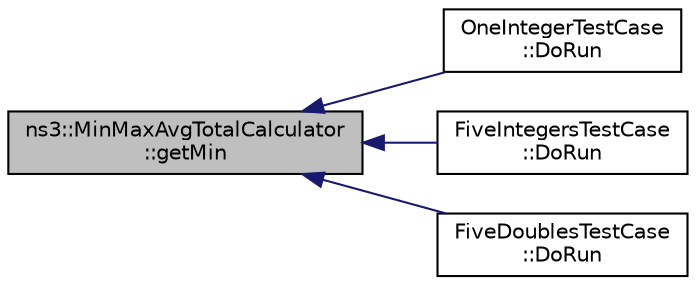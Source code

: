 digraph "ns3::MinMaxAvgTotalCalculator::getMin"
{
  edge [fontname="Helvetica",fontsize="10",labelfontname="Helvetica",labelfontsize="10"];
  node [fontname="Helvetica",fontsize="10",shape=record];
  rankdir="LR";
  Node1 [label="ns3::MinMaxAvgTotalCalculator\l::getMin",height=0.2,width=0.4,color="black", fillcolor="grey75", style="filled", fontcolor="black"];
  Node1 -> Node2 [dir="back",color="midnightblue",fontsize="10",style="solid"];
  Node2 [label="OneIntegerTestCase\l::DoRun",height=0.2,width=0.4,color="black", fillcolor="white", style="filled",URL="$dd/d57/classOneIntegerTestCase.html#aee15b1016f3aa6790914defdd9bb9342",tooltip="Implementation to actually run this TestCase. "];
  Node1 -> Node3 [dir="back",color="midnightblue",fontsize="10",style="solid"];
  Node3 [label="FiveIntegersTestCase\l::DoRun",height=0.2,width=0.4,color="black", fillcolor="white", style="filled",URL="$d2/def/classFiveIntegersTestCase.html#ae59367f468ecf68bcc4b92bf4df5660c",tooltip="Implementation to actually run this TestCase. "];
  Node1 -> Node4 [dir="back",color="midnightblue",fontsize="10",style="solid"];
  Node4 [label="FiveDoublesTestCase\l::DoRun",height=0.2,width=0.4,color="black", fillcolor="white", style="filled",URL="$d8/dad/classFiveDoublesTestCase.html#aade3d729805620a3f161e0ede362e6f7",tooltip="Implementation to actually run this TestCase. "];
}
